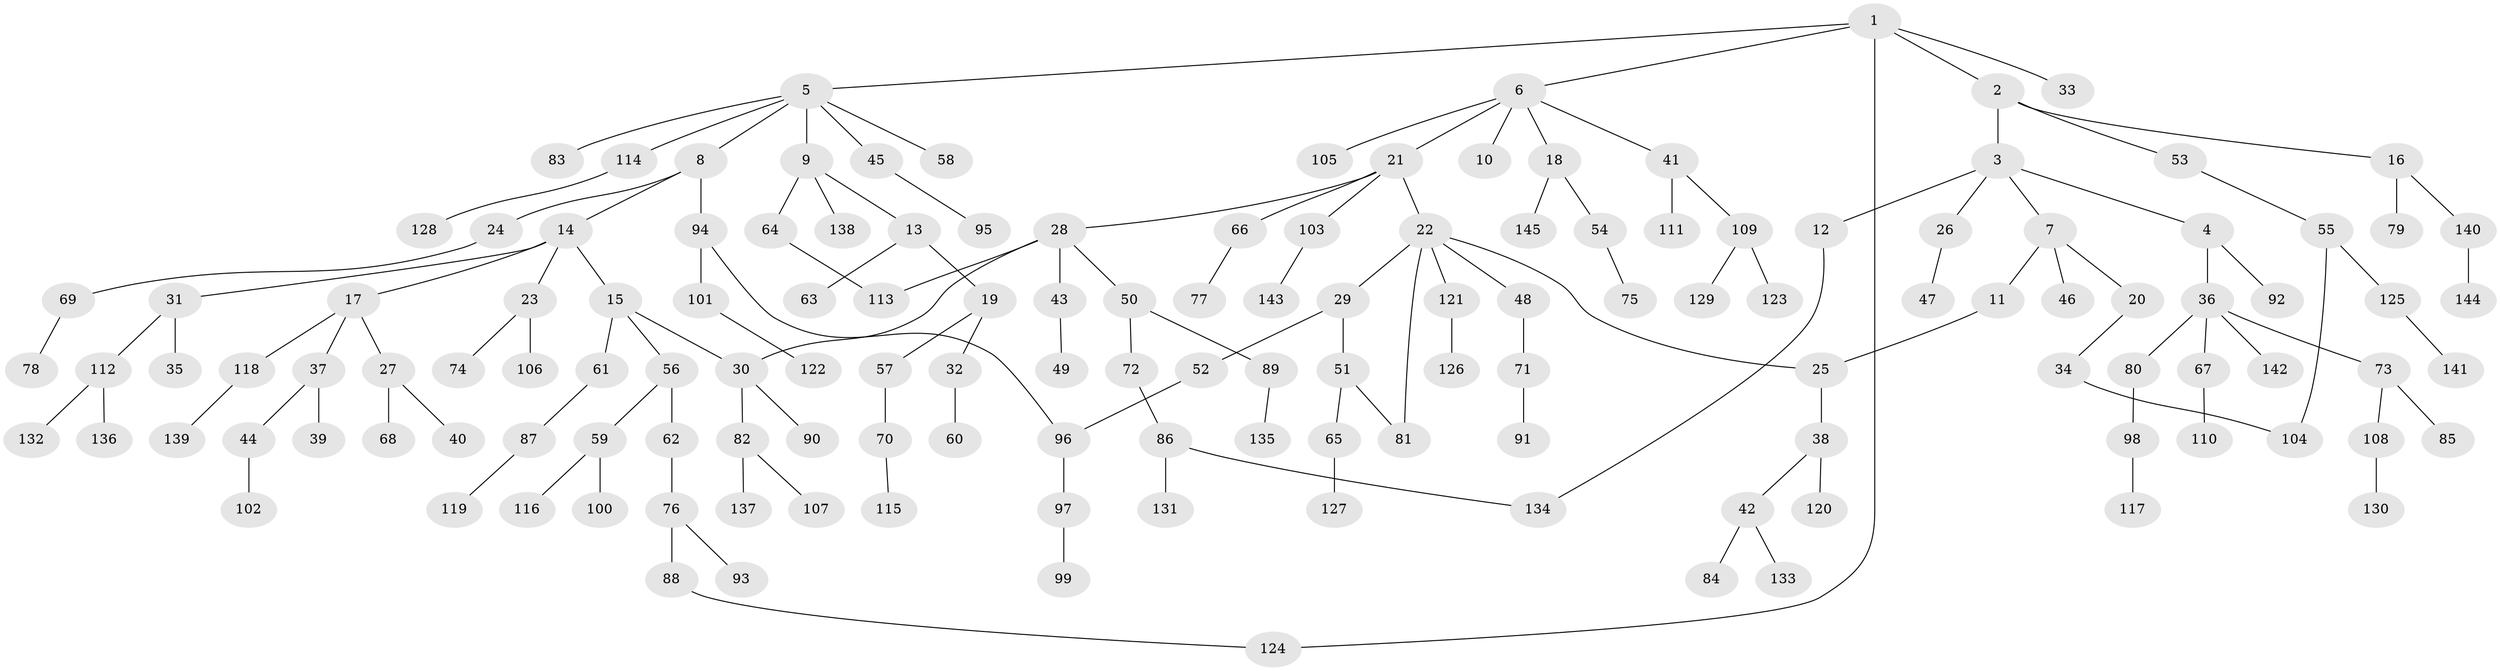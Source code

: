 // Generated by graph-tools (version 1.1) at 2025/25/03/09/25 03:25:30]
// undirected, 145 vertices, 152 edges
graph export_dot {
graph [start="1"]
  node [color=gray90,style=filled];
  1;
  2;
  3;
  4;
  5;
  6;
  7;
  8;
  9;
  10;
  11;
  12;
  13;
  14;
  15;
  16;
  17;
  18;
  19;
  20;
  21;
  22;
  23;
  24;
  25;
  26;
  27;
  28;
  29;
  30;
  31;
  32;
  33;
  34;
  35;
  36;
  37;
  38;
  39;
  40;
  41;
  42;
  43;
  44;
  45;
  46;
  47;
  48;
  49;
  50;
  51;
  52;
  53;
  54;
  55;
  56;
  57;
  58;
  59;
  60;
  61;
  62;
  63;
  64;
  65;
  66;
  67;
  68;
  69;
  70;
  71;
  72;
  73;
  74;
  75;
  76;
  77;
  78;
  79;
  80;
  81;
  82;
  83;
  84;
  85;
  86;
  87;
  88;
  89;
  90;
  91;
  92;
  93;
  94;
  95;
  96;
  97;
  98;
  99;
  100;
  101;
  102;
  103;
  104;
  105;
  106;
  107;
  108;
  109;
  110;
  111;
  112;
  113;
  114;
  115;
  116;
  117;
  118;
  119;
  120;
  121;
  122;
  123;
  124;
  125;
  126;
  127;
  128;
  129;
  130;
  131;
  132;
  133;
  134;
  135;
  136;
  137;
  138;
  139;
  140;
  141;
  142;
  143;
  144;
  145;
  1 -- 2;
  1 -- 5;
  1 -- 6;
  1 -- 33;
  1 -- 124;
  2 -- 3;
  2 -- 16;
  2 -- 53;
  3 -- 4;
  3 -- 7;
  3 -- 12;
  3 -- 26;
  4 -- 36;
  4 -- 92;
  5 -- 8;
  5 -- 9;
  5 -- 45;
  5 -- 58;
  5 -- 83;
  5 -- 114;
  6 -- 10;
  6 -- 18;
  6 -- 21;
  6 -- 41;
  6 -- 105;
  7 -- 11;
  7 -- 20;
  7 -- 46;
  8 -- 14;
  8 -- 24;
  8 -- 94;
  9 -- 13;
  9 -- 64;
  9 -- 138;
  11 -- 25;
  12 -- 134;
  13 -- 19;
  13 -- 63;
  14 -- 15;
  14 -- 17;
  14 -- 23;
  14 -- 31;
  15 -- 56;
  15 -- 61;
  15 -- 30;
  16 -- 79;
  16 -- 140;
  17 -- 27;
  17 -- 37;
  17 -- 118;
  18 -- 54;
  18 -- 145;
  19 -- 32;
  19 -- 57;
  20 -- 34;
  21 -- 22;
  21 -- 28;
  21 -- 66;
  21 -- 103;
  22 -- 29;
  22 -- 48;
  22 -- 121;
  22 -- 81;
  22 -- 25;
  23 -- 74;
  23 -- 106;
  24 -- 69;
  25 -- 38;
  26 -- 47;
  27 -- 40;
  27 -- 68;
  28 -- 30;
  28 -- 43;
  28 -- 50;
  28 -- 113;
  29 -- 51;
  29 -- 52;
  30 -- 82;
  30 -- 90;
  31 -- 35;
  31 -- 112;
  32 -- 60;
  34 -- 104;
  36 -- 67;
  36 -- 73;
  36 -- 80;
  36 -- 142;
  37 -- 39;
  37 -- 44;
  38 -- 42;
  38 -- 120;
  41 -- 109;
  41 -- 111;
  42 -- 84;
  42 -- 133;
  43 -- 49;
  44 -- 102;
  45 -- 95;
  48 -- 71;
  50 -- 72;
  50 -- 89;
  51 -- 65;
  51 -- 81;
  52 -- 96;
  53 -- 55;
  54 -- 75;
  55 -- 125;
  55 -- 104;
  56 -- 59;
  56 -- 62;
  57 -- 70;
  59 -- 100;
  59 -- 116;
  61 -- 87;
  62 -- 76;
  64 -- 113;
  65 -- 127;
  66 -- 77;
  67 -- 110;
  69 -- 78;
  70 -- 115;
  71 -- 91;
  72 -- 86;
  73 -- 85;
  73 -- 108;
  76 -- 88;
  76 -- 93;
  80 -- 98;
  82 -- 107;
  82 -- 137;
  86 -- 131;
  86 -- 134;
  87 -- 119;
  88 -- 124;
  89 -- 135;
  94 -- 96;
  94 -- 101;
  96 -- 97;
  97 -- 99;
  98 -- 117;
  101 -- 122;
  103 -- 143;
  108 -- 130;
  109 -- 123;
  109 -- 129;
  112 -- 132;
  112 -- 136;
  114 -- 128;
  118 -- 139;
  121 -- 126;
  125 -- 141;
  140 -- 144;
}
